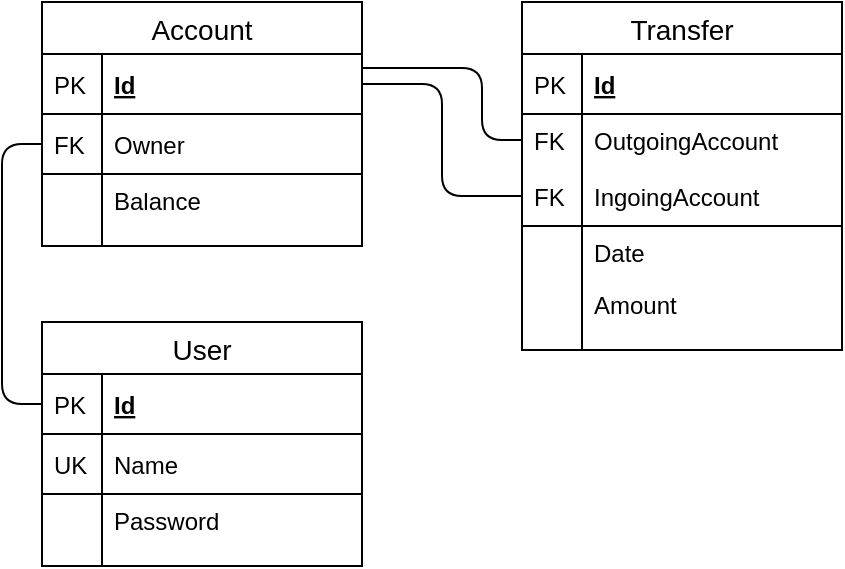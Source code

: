 <mxfile version="12.9.13" type="device"><diagram id="4celqEA0I8rjKxg-PQtH" name="LOGIC"><mxGraphModel dx="749" dy="556" grid="1" gridSize="10" guides="1" tooltips="1" connect="1" arrows="1" fold="1" page="1" pageScale="1" pageWidth="500" pageHeight="375" math="0" shadow="0"><root><mxCell id="0"/><mxCell id="1" parent="0"/><mxCell id="o79oeNdpTes6j2CKb8zj-1" value="User" style="swimlane;fontStyle=0;childLayout=stackLayout;horizontal=1;startSize=26;horizontalStack=0;resizeParent=1;resizeParentMax=0;resizeLast=0;collapsible=1;marginBottom=0;align=center;fontSize=14;" parent="1" vertex="1"><mxGeometry x="40" y="200" width="160" height="122" as="geometry"/></mxCell><mxCell id="o79oeNdpTes6j2CKb8zj-2" value="Id" style="shape=partialRectangle;top=0;left=0;right=0;bottom=1;align=left;verticalAlign=middle;fillColor=none;spacingLeft=34;spacingRight=4;overflow=hidden;rotatable=0;points=[[0,0.5],[1,0.5]];portConstraint=eastwest;dropTarget=0;fontStyle=5;fontSize=12;" parent="o79oeNdpTes6j2CKb8zj-1" vertex="1"><mxGeometry y="26" width="160" height="30" as="geometry"/></mxCell><mxCell id="o79oeNdpTes6j2CKb8zj-3" value="PK" style="shape=partialRectangle;top=0;left=0;bottom=0;fillColor=none;align=left;verticalAlign=middle;spacingLeft=4;spacingRight=4;overflow=hidden;rotatable=0;points=[];portConstraint=eastwest;part=1;fontSize=12;" parent="o79oeNdpTes6j2CKb8zj-2" vertex="1" connectable="0"><mxGeometry width="30" height="30" as="geometry"/></mxCell><mxCell id="Zj1aVF3vaK9ubiceWLr3-1" value="Name" style="shape=partialRectangle;top=0;left=0;right=0;bottom=1;align=left;verticalAlign=middle;fillColor=none;spacingLeft=34;spacingRight=4;overflow=hidden;rotatable=0;points=[[0,0.5],[1,0.5]];portConstraint=eastwest;dropTarget=0;fontStyle=0;fontSize=12;" vertex="1" parent="o79oeNdpTes6j2CKb8zj-1"><mxGeometry y="56" width="160" height="30" as="geometry"/></mxCell><mxCell id="Zj1aVF3vaK9ubiceWLr3-2" value="UK" style="shape=partialRectangle;top=0;left=0;bottom=0;fillColor=none;align=left;verticalAlign=middle;spacingLeft=4;spacingRight=4;overflow=hidden;rotatable=0;points=[];portConstraint=eastwest;part=1;fontSize=12;" vertex="1" connectable="0" parent="Zj1aVF3vaK9ubiceWLr3-1"><mxGeometry width="30" height="30" as="geometry"/></mxCell><mxCell id="o79oeNdpTes6j2CKb8zj-6" value="Password" style="shape=partialRectangle;top=0;left=0;right=0;bottom=0;align=left;verticalAlign=top;fillColor=none;spacingLeft=34;spacingRight=4;overflow=hidden;rotatable=0;points=[[0,0.5],[1,0.5]];portConstraint=eastwest;dropTarget=0;fontSize=12;" parent="o79oeNdpTes6j2CKb8zj-1" vertex="1"><mxGeometry y="86" width="160" height="26" as="geometry"/></mxCell><mxCell id="o79oeNdpTes6j2CKb8zj-7" value="" style="shape=partialRectangle;top=0;left=0;bottom=0;fillColor=none;align=left;verticalAlign=top;spacingLeft=4;spacingRight=4;overflow=hidden;rotatable=0;points=[];portConstraint=eastwest;part=1;fontSize=12;" parent="o79oeNdpTes6j2CKb8zj-6" vertex="1" connectable="0"><mxGeometry width="30" height="26" as="geometry"/></mxCell><mxCell id="o79oeNdpTes6j2CKb8zj-10" value="" style="shape=partialRectangle;top=0;left=0;right=0;bottom=0;align=left;verticalAlign=top;fillColor=none;spacingLeft=34;spacingRight=4;overflow=hidden;rotatable=0;points=[[0,0.5],[1,0.5]];portConstraint=eastwest;dropTarget=0;fontSize=12;" parent="o79oeNdpTes6j2CKb8zj-1" vertex="1"><mxGeometry y="112" width="160" height="10" as="geometry"/></mxCell><mxCell id="o79oeNdpTes6j2CKb8zj-11" value="" style="shape=partialRectangle;top=0;left=0;bottom=0;fillColor=none;align=left;verticalAlign=top;spacingLeft=4;spacingRight=4;overflow=hidden;rotatable=0;points=[];portConstraint=eastwest;part=1;fontSize=12;" parent="o79oeNdpTes6j2CKb8zj-10" vertex="1" connectable="0"><mxGeometry width="30" height="10" as="geometry"/></mxCell><mxCell id="o79oeNdpTes6j2CKb8zj-12" value="Account" style="swimlane;fontStyle=0;childLayout=stackLayout;horizontal=1;startSize=26;horizontalStack=0;resizeParent=1;resizeParentMax=0;resizeLast=0;collapsible=1;marginBottom=0;align=center;fontSize=14;" parent="1" vertex="1"><mxGeometry x="40" y="40" width="160" height="122" as="geometry"/></mxCell><mxCell id="o79oeNdpTes6j2CKb8zj-13" value="Id" style="shape=partialRectangle;top=0;left=0;right=0;bottom=1;align=left;verticalAlign=middle;fillColor=none;spacingLeft=34;spacingRight=4;overflow=hidden;rotatable=0;points=[[0,0.5],[1,0.5]];portConstraint=eastwest;dropTarget=0;fontStyle=5;fontSize=12;" parent="o79oeNdpTes6j2CKb8zj-12" vertex="1"><mxGeometry y="26" width="160" height="30" as="geometry"/></mxCell><mxCell id="o79oeNdpTes6j2CKb8zj-14" value="PK" style="shape=partialRectangle;top=0;left=0;bottom=0;fillColor=none;align=left;verticalAlign=middle;spacingLeft=4;spacingRight=4;overflow=hidden;rotatable=0;points=[];portConstraint=eastwest;part=1;fontSize=12;" parent="o79oeNdpTes6j2CKb8zj-13" vertex="1" connectable="0"><mxGeometry width="30" height="30" as="geometry"/></mxCell><mxCell id="o79oeNdpTes6j2CKb8zj-21" value="Owner" style="shape=partialRectangle;top=0;left=0;right=0;bottom=1;align=left;verticalAlign=middle;fillColor=none;spacingLeft=34;spacingRight=4;overflow=hidden;rotatable=0;points=[[0,0.5],[1,0.5]];portConstraint=eastwest;dropTarget=0;fontStyle=0;fontSize=12;" parent="o79oeNdpTes6j2CKb8zj-12" vertex="1"><mxGeometry y="56" width="160" height="30" as="geometry"/></mxCell><mxCell id="o79oeNdpTes6j2CKb8zj-22" value="FK" style="shape=partialRectangle;top=0;left=0;bottom=0;fillColor=none;align=left;verticalAlign=middle;spacingLeft=4;spacingRight=4;overflow=hidden;rotatable=0;points=[];portConstraint=eastwest;part=1;fontSize=12;" parent="o79oeNdpTes6j2CKb8zj-21" vertex="1" connectable="0"><mxGeometry width="30" height="30" as="geometry"/></mxCell><mxCell id="o79oeNdpTes6j2CKb8zj-17" value="Balance" style="shape=partialRectangle;top=0;left=0;right=0;bottom=0;align=left;verticalAlign=top;fillColor=none;spacingLeft=34;spacingRight=4;overflow=hidden;rotatable=0;points=[[0,0.5],[1,0.5]];portConstraint=eastwest;dropTarget=0;fontSize=12;" parent="o79oeNdpTes6j2CKb8zj-12" vertex="1"><mxGeometry y="86" width="160" height="26" as="geometry"/></mxCell><mxCell id="o79oeNdpTes6j2CKb8zj-18" value="" style="shape=partialRectangle;top=0;left=0;bottom=0;fillColor=none;align=left;verticalAlign=top;spacingLeft=4;spacingRight=4;overflow=hidden;rotatable=0;points=[];portConstraint=eastwest;part=1;fontSize=12;" parent="o79oeNdpTes6j2CKb8zj-17" vertex="1" connectable="0"><mxGeometry width="30" height="26" as="geometry"/></mxCell><mxCell id="o79oeNdpTes6j2CKb8zj-19" value="" style="shape=partialRectangle;top=0;left=0;right=0;bottom=0;align=left;verticalAlign=top;fillColor=none;spacingLeft=34;spacingRight=4;overflow=hidden;rotatable=0;points=[[0,0.5],[1,0.5]];portConstraint=eastwest;dropTarget=0;fontSize=12;" parent="o79oeNdpTes6j2CKb8zj-12" vertex="1"><mxGeometry y="112" width="160" height="10" as="geometry"/></mxCell><mxCell id="o79oeNdpTes6j2CKb8zj-20" value="" style="shape=partialRectangle;top=0;left=0;bottom=0;fillColor=none;align=left;verticalAlign=top;spacingLeft=4;spacingRight=4;overflow=hidden;rotatable=0;points=[];portConstraint=eastwest;part=1;fontSize=12;" parent="o79oeNdpTes6j2CKb8zj-19" vertex="1" connectable="0"><mxGeometry width="30" height="10" as="geometry"/></mxCell><mxCell id="o79oeNdpTes6j2CKb8zj-23" value="Transfer" style="swimlane;fontStyle=0;childLayout=stackLayout;horizontal=1;startSize=26;horizontalStack=0;resizeParent=1;resizeParentMax=0;resizeLast=0;collapsible=1;marginBottom=0;align=center;fontSize=14;" parent="1" vertex="1"><mxGeometry x="280" y="40" width="160" height="174" as="geometry"/></mxCell><mxCell id="o79oeNdpTes6j2CKb8zj-24" value="Id" style="shape=partialRectangle;top=0;left=0;right=0;bottom=1;align=left;verticalAlign=middle;fillColor=none;spacingLeft=34;spacingRight=4;overflow=hidden;rotatable=0;points=[[0,0.5],[1,0.5]];portConstraint=eastwest;dropTarget=0;fontStyle=5;fontSize=12;" parent="o79oeNdpTes6j2CKb8zj-23" vertex="1"><mxGeometry y="26" width="160" height="30" as="geometry"/></mxCell><mxCell id="o79oeNdpTes6j2CKb8zj-25" value="PK" style="shape=partialRectangle;top=0;left=0;bottom=0;fillColor=none;align=left;verticalAlign=middle;spacingLeft=4;spacingRight=4;overflow=hidden;rotatable=0;points=[];portConstraint=eastwest;part=1;fontSize=12;" parent="o79oeNdpTes6j2CKb8zj-24" vertex="1" connectable="0"><mxGeometry width="30" height="30" as="geometry"/></mxCell><mxCell id="o79oeNdpTes6j2CKb8zj-36" value="OutgoingAccount" style="shape=partialRectangle;top=0;left=0;right=0;bottom=0;align=left;verticalAlign=top;fillColor=none;spacingLeft=34;spacingRight=4;overflow=hidden;rotatable=0;points=[[0,0.5],[1,0.5]];portConstraint=eastwest;dropTarget=0;fontSize=12;" parent="o79oeNdpTes6j2CKb8zj-23" vertex="1"><mxGeometry y="56" width="160" height="26" as="geometry"/></mxCell><mxCell id="o79oeNdpTes6j2CKb8zj-37" value="FK" style="shape=partialRectangle;top=0;left=0;bottom=0;fillColor=none;align=left;verticalAlign=top;spacingLeft=4;spacingRight=4;overflow=hidden;rotatable=0;points=[];portConstraint=eastwest;part=1;fontSize=12;" parent="o79oeNdpTes6j2CKb8zj-36" vertex="1" connectable="0"><mxGeometry width="30" height="26" as="geometry"/></mxCell><mxCell id="o79oeNdpTes6j2CKb8zj-26" value="IngoingAccount" style="shape=partialRectangle;top=0;left=0;right=0;bottom=1;align=left;verticalAlign=middle;fillColor=none;spacingLeft=34;spacingRight=4;overflow=hidden;rotatable=0;points=[[0,0.5],[1,0.5]];portConstraint=eastwest;dropTarget=0;fontStyle=0;fontSize=12;" parent="o79oeNdpTes6j2CKb8zj-23" vertex="1"><mxGeometry y="82" width="160" height="30" as="geometry"/></mxCell><mxCell id="o79oeNdpTes6j2CKb8zj-27" value="FK" style="shape=partialRectangle;top=0;left=0;bottom=0;fillColor=none;align=left;verticalAlign=middle;spacingLeft=4;spacingRight=4;overflow=hidden;rotatable=0;points=[];portConstraint=eastwest;part=1;fontSize=12;" parent="o79oeNdpTes6j2CKb8zj-26" vertex="1" connectable="0"><mxGeometry width="30" height="30" as="geometry"/></mxCell><mxCell id="o79oeNdpTes6j2CKb8zj-38" value="Date" style="shape=partialRectangle;top=0;left=0;right=0;bottom=0;align=left;verticalAlign=top;fillColor=none;spacingLeft=34;spacingRight=4;overflow=hidden;rotatable=0;points=[[0,0.5],[1,0.5]];portConstraint=eastwest;dropTarget=0;fontSize=12;" parent="o79oeNdpTes6j2CKb8zj-23" vertex="1"><mxGeometry y="112" width="160" height="26" as="geometry"/></mxCell><mxCell id="o79oeNdpTes6j2CKb8zj-39" value="" style="shape=partialRectangle;top=0;left=0;bottom=0;fillColor=none;align=left;verticalAlign=top;spacingLeft=4;spacingRight=4;overflow=hidden;rotatable=0;points=[];portConstraint=eastwest;part=1;fontSize=12;" parent="o79oeNdpTes6j2CKb8zj-38" vertex="1" connectable="0"><mxGeometry width="30" height="26" as="geometry"/></mxCell><mxCell id="o79oeNdpTes6j2CKb8zj-28" value="Amount" style="shape=partialRectangle;top=0;left=0;right=0;bottom=0;align=left;verticalAlign=top;fillColor=none;spacingLeft=34;spacingRight=4;overflow=hidden;rotatable=0;points=[[0,0.5],[1,0.5]];portConstraint=eastwest;dropTarget=0;fontSize=12;" parent="o79oeNdpTes6j2CKb8zj-23" vertex="1"><mxGeometry y="138" width="160" height="26" as="geometry"/></mxCell><mxCell id="o79oeNdpTes6j2CKb8zj-29" value="" style="shape=partialRectangle;top=0;left=0;bottom=0;fillColor=none;align=left;verticalAlign=top;spacingLeft=4;spacingRight=4;overflow=hidden;rotatable=0;points=[];portConstraint=eastwest;part=1;fontSize=12;" parent="o79oeNdpTes6j2CKb8zj-28" vertex="1" connectable="0"><mxGeometry width="30" height="26" as="geometry"/></mxCell><mxCell id="o79oeNdpTes6j2CKb8zj-30" value="" style="shape=partialRectangle;top=0;left=0;right=0;bottom=0;align=left;verticalAlign=top;fillColor=none;spacingLeft=34;spacingRight=4;overflow=hidden;rotatable=0;points=[[0,0.5],[1,0.5]];portConstraint=eastwest;dropTarget=0;fontSize=12;" parent="o79oeNdpTes6j2CKb8zj-23" vertex="1"><mxGeometry y="164" width="160" height="10" as="geometry"/></mxCell><mxCell id="o79oeNdpTes6j2CKb8zj-31" value="" style="shape=partialRectangle;top=0;left=0;bottom=0;fillColor=none;align=left;verticalAlign=top;spacingLeft=4;spacingRight=4;overflow=hidden;rotatable=0;points=[];portConstraint=eastwest;part=1;fontSize=12;" parent="o79oeNdpTes6j2CKb8zj-30" vertex="1" connectable="0"><mxGeometry width="30" height="10" as="geometry"/></mxCell><mxCell id="o79oeNdpTes6j2CKb8zj-41" value="" style="endArrow=none;html=1;entryX=0;entryY=0.5;entryDx=0;entryDy=0;exitX=0;exitY=0.5;exitDx=0;exitDy=0;" parent="1" source="o79oeNdpTes6j2CKb8zj-2" target="o79oeNdpTes6j2CKb8zj-21" edge="1"><mxGeometry width="50" height="50" relative="1" as="geometry"><mxPoint x="10" y="210" as="sourcePoint"/><mxPoint x="60" y="160" as="targetPoint"/><Array as="points"><mxPoint x="20" y="241"/><mxPoint x="20" y="111"/></Array></mxGeometry></mxCell><mxCell id="o79oeNdpTes6j2CKb8zj-42" value="" style="endArrow=none;html=1;exitX=1.002;exitY=0.233;exitDx=0;exitDy=0;entryX=0;entryY=0.5;entryDx=0;entryDy=0;exitPerimeter=0;" parent="1" source="o79oeNdpTes6j2CKb8zj-13" target="o79oeNdpTes6j2CKb8zj-36" edge="1"><mxGeometry width="50" height="50" relative="1" as="geometry"><mxPoint x="220" y="100" as="sourcePoint"/><mxPoint x="270" y="50" as="targetPoint"/><Array as="points"><mxPoint x="260" y="73"/><mxPoint x="260" y="109"/></Array></mxGeometry></mxCell><mxCell id="o79oeNdpTes6j2CKb8zj-43" value="" style="endArrow=none;html=1;entryX=0;entryY=0.5;entryDx=0;entryDy=0;exitX=1;exitY=0.5;exitDx=0;exitDy=0;" parent="1" source="o79oeNdpTes6j2CKb8zj-13" target="o79oeNdpTes6j2CKb8zj-26" edge="1"><mxGeometry width="50" height="50" relative="1" as="geometry"><mxPoint x="210" y="160" as="sourcePoint"/><mxPoint x="260" y="110" as="targetPoint"/><Array as="points"><mxPoint x="240" y="81"/><mxPoint x="240" y="137"/></Array></mxGeometry></mxCell></root></mxGraphModel></diagram></mxfile>